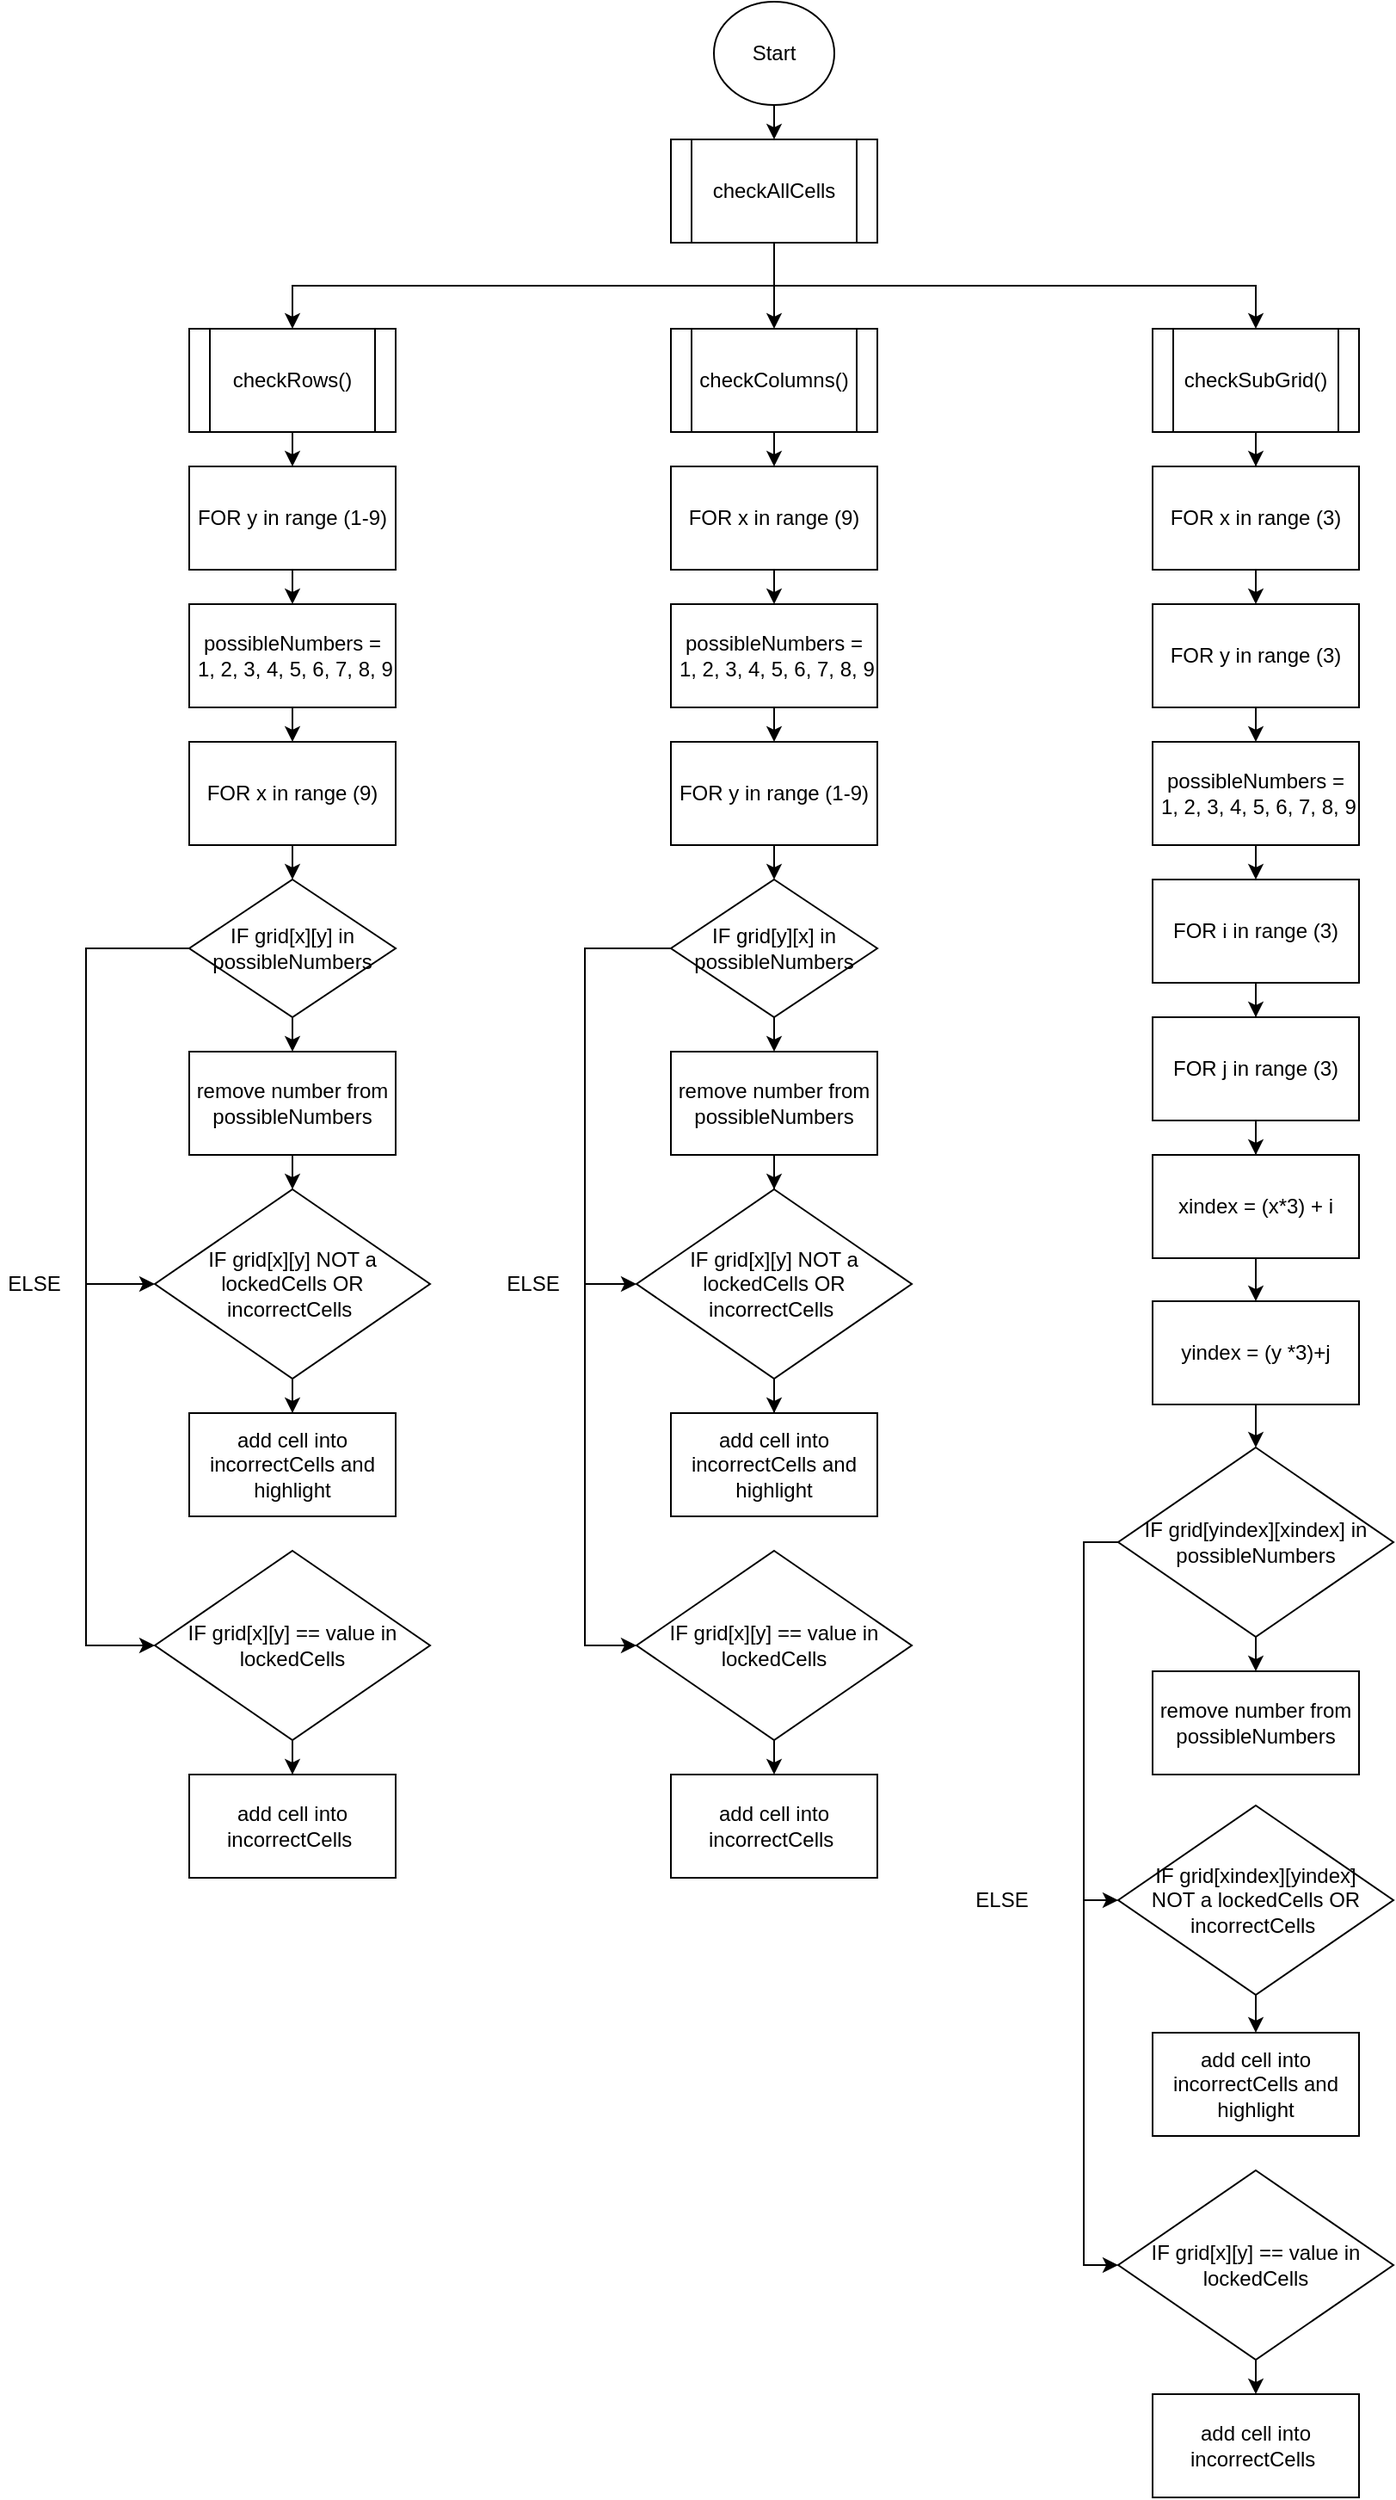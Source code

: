 <mxfile version="13.8.0" type="device"><diagram id="C5RBs43oDa-KdzZeNtuy" name="Page-1"><mxGraphModel dx="2765" dy="1133" grid="1" gridSize="10" guides="1" tooltips="1" connect="1" arrows="1" fold="1" page="0" pageScale="1" pageWidth="1654" pageHeight="2336" math="0" shadow="0"><root><mxCell id="WIyWlLk6GJQsqaUBKTNV-0"/><mxCell id="WIyWlLk6GJQsqaUBKTNV-1" parent="WIyWlLk6GJQsqaUBKTNV-0"/><mxCell id="L1DjolwMf6wped7HfnjU-6" style="edgeStyle=orthogonalEdgeStyle;rounded=0;orthogonalLoop=1;jettySize=auto;html=1;exitX=0.5;exitY=1;exitDx=0;exitDy=0;entryX=0.5;entryY=0;entryDx=0;entryDy=0;" parent="WIyWlLk6GJQsqaUBKTNV-1" source="QOZzNv1aSNwGd8yuY-03-0" target="QOZzNv1aSNwGd8yuY-03-3" edge="1"><mxGeometry relative="1" as="geometry"/></mxCell><mxCell id="QOZzNv1aSNwGd8yuY-03-0" value="Start" style="ellipse;whiteSpace=wrap;html=1;" parent="WIyWlLk6GJQsqaUBKTNV-1" vertex="1"><mxGeometry x="385" y="10" width="70" height="60" as="geometry"/></mxCell><mxCell id="Z46evuvjRvlKY-t91RHb-5" style="edgeStyle=orthogonalEdgeStyle;rounded=0;orthogonalLoop=1;jettySize=auto;html=1;exitX=0.5;exitY=1;exitDx=0;exitDy=0;entryX=0.5;entryY=0;entryDx=0;entryDy=0;" parent="WIyWlLk6GJQsqaUBKTNV-1" source="QOZzNv1aSNwGd8yuY-03-1" target="Z46evuvjRvlKY-t91RHb-0" edge="1"><mxGeometry relative="1" as="geometry"/></mxCell><mxCell id="QOZzNv1aSNwGd8yuY-03-1" value="checkRows()" style="shape=process;whiteSpace=wrap;html=1;backgroundOutline=1;" parent="WIyWlLk6GJQsqaUBKTNV-1" vertex="1"><mxGeometry x="80" y="200" width="120" height="60" as="geometry"/></mxCell><mxCell id="Z46evuvjRvlKY-t91RHb-44" style="edgeStyle=orthogonalEdgeStyle;rounded=0;orthogonalLoop=1;jettySize=auto;html=1;exitX=0.5;exitY=1;exitDx=0;exitDy=0;" parent="WIyWlLk6GJQsqaUBKTNV-1" source="QOZzNv1aSNwGd8yuY-03-2" target="Z46evuvjRvlKY-t91RHb-42" edge="1"><mxGeometry relative="1" as="geometry"/></mxCell><mxCell id="QOZzNv1aSNwGd8yuY-03-2" value="checkSubGrid()" style="shape=process;whiteSpace=wrap;html=1;backgroundOutline=1;" parent="WIyWlLk6GJQsqaUBKTNV-1" vertex="1"><mxGeometry x="640" y="200" width="120" height="60" as="geometry"/></mxCell><mxCell id="L1DjolwMf6wped7HfnjU-8" style="edgeStyle=orthogonalEdgeStyle;rounded=0;orthogonalLoop=1;jettySize=auto;html=1;exitX=0.5;exitY=1;exitDx=0;exitDy=0;entryX=0.5;entryY=0;entryDx=0;entryDy=0;" parent="WIyWlLk6GJQsqaUBKTNV-1" source="QOZzNv1aSNwGd8yuY-03-3" target="L1DjolwMf6wped7HfnjU-7" edge="1"><mxGeometry relative="1" as="geometry"/></mxCell><mxCell id="oMnrH9T3JCmkPY0s3UIq-33" style="edgeStyle=orthogonalEdgeStyle;rounded=0;orthogonalLoop=1;jettySize=auto;html=1;exitX=0.5;exitY=1;exitDx=0;exitDy=0;" edge="1" parent="WIyWlLk6GJQsqaUBKTNV-1" source="QOZzNv1aSNwGd8yuY-03-3" target="QOZzNv1aSNwGd8yuY-03-1"><mxGeometry relative="1" as="geometry"/></mxCell><mxCell id="oMnrH9T3JCmkPY0s3UIq-34" style="edgeStyle=orthogonalEdgeStyle;rounded=0;orthogonalLoop=1;jettySize=auto;html=1;exitX=0.5;exitY=1;exitDx=0;exitDy=0;entryX=0.5;entryY=0;entryDx=0;entryDy=0;" edge="1" parent="WIyWlLk6GJQsqaUBKTNV-1" source="QOZzNv1aSNwGd8yuY-03-3" target="QOZzNv1aSNwGd8yuY-03-2"><mxGeometry relative="1" as="geometry"/></mxCell><mxCell id="QOZzNv1aSNwGd8yuY-03-3" value="checkAllCells" style="shape=process;whiteSpace=wrap;html=1;backgroundOutline=1;" parent="WIyWlLk6GJQsqaUBKTNV-1" vertex="1"><mxGeometry x="360" y="90" width="120" height="60" as="geometry"/></mxCell><mxCell id="Z46evuvjRvlKY-t91RHb-41" style="edgeStyle=orthogonalEdgeStyle;rounded=0;orthogonalLoop=1;jettySize=auto;html=1;exitX=0.5;exitY=1;exitDx=0;exitDy=0;entryX=0.5;entryY=0;entryDx=0;entryDy=0;" parent="WIyWlLk6GJQsqaUBKTNV-1" source="L1DjolwMf6wped7HfnjU-7" target="Z46evuvjRvlKY-t91RHb-24" edge="1"><mxGeometry relative="1" as="geometry"/></mxCell><mxCell id="L1DjolwMf6wped7HfnjU-7" value="checkColumns()" style="shape=process;whiteSpace=wrap;html=1;backgroundOutline=1;" parent="WIyWlLk6GJQsqaUBKTNV-1" vertex="1"><mxGeometry x="360" y="200" width="120" height="60" as="geometry"/></mxCell><mxCell id="Z46evuvjRvlKY-t91RHb-6" style="edgeStyle=orthogonalEdgeStyle;rounded=0;orthogonalLoop=1;jettySize=auto;html=1;exitX=0.5;exitY=1;exitDx=0;exitDy=0;entryX=0.5;entryY=0;entryDx=0;entryDy=0;" parent="WIyWlLk6GJQsqaUBKTNV-1" source="Z46evuvjRvlKY-t91RHb-0" target="Z46evuvjRvlKY-t91RHb-1" edge="1"><mxGeometry relative="1" as="geometry"/></mxCell><mxCell id="Z46evuvjRvlKY-t91RHb-0" value="FOR y in range (1-9)" style="rounded=0;whiteSpace=wrap;html=1;" parent="WIyWlLk6GJQsqaUBKTNV-1" vertex="1"><mxGeometry x="80" y="280" width="120" height="60" as="geometry"/></mxCell><mxCell id="Z46evuvjRvlKY-t91RHb-7" style="edgeStyle=orthogonalEdgeStyle;rounded=0;orthogonalLoop=1;jettySize=auto;html=1;exitX=0.5;exitY=1;exitDx=0;exitDy=0;entryX=0.5;entryY=0;entryDx=0;entryDy=0;" parent="WIyWlLk6GJQsqaUBKTNV-1" source="Z46evuvjRvlKY-t91RHb-1" target="Z46evuvjRvlKY-t91RHb-2" edge="1"><mxGeometry relative="1" as="geometry"/></mxCell><mxCell id="Z46evuvjRvlKY-t91RHb-1" value="possibleNumbers =&lt;br&gt;&amp;nbsp;1, 2, 3, 4, 5, 6, 7, 8, 9" style="rounded=0;whiteSpace=wrap;html=1;" parent="WIyWlLk6GJQsqaUBKTNV-1" vertex="1"><mxGeometry x="80" y="360" width="120" height="60" as="geometry"/></mxCell><mxCell id="Z46evuvjRvlKY-t91RHb-8" style="edgeStyle=orthogonalEdgeStyle;rounded=0;orthogonalLoop=1;jettySize=auto;html=1;exitX=0.5;exitY=1;exitDx=0;exitDy=0;entryX=0.5;entryY=0;entryDx=0;entryDy=0;" parent="WIyWlLk6GJQsqaUBKTNV-1" source="Z46evuvjRvlKY-t91RHb-2" target="Z46evuvjRvlKY-t91RHb-3" edge="1"><mxGeometry relative="1" as="geometry"/></mxCell><mxCell id="Z46evuvjRvlKY-t91RHb-2" value="FOR x in range (9)" style="rounded=0;whiteSpace=wrap;html=1;" parent="WIyWlLk6GJQsqaUBKTNV-1" vertex="1"><mxGeometry x="80" y="440" width="120" height="60" as="geometry"/></mxCell><mxCell id="Z46evuvjRvlKY-t91RHb-9" style="edgeStyle=orthogonalEdgeStyle;rounded=0;orthogonalLoop=1;jettySize=auto;html=1;exitX=0.5;exitY=1;exitDx=0;exitDy=0;entryX=0.5;entryY=0;entryDx=0;entryDy=0;" parent="WIyWlLk6GJQsqaUBKTNV-1" source="Z46evuvjRvlKY-t91RHb-3" target="Z46evuvjRvlKY-t91RHb-4" edge="1"><mxGeometry relative="1" as="geometry"/></mxCell><mxCell id="oMnrH9T3JCmkPY0s3UIq-30" style="edgeStyle=orthogonalEdgeStyle;rounded=0;orthogonalLoop=1;jettySize=auto;html=1;exitX=0;exitY=0.5;exitDx=0;exitDy=0;entryX=0;entryY=0.5;entryDx=0;entryDy=0;" edge="1" parent="WIyWlLk6GJQsqaUBKTNV-1" source="Z46evuvjRvlKY-t91RHb-3" target="Z46evuvjRvlKY-t91RHb-19"><mxGeometry relative="1" as="geometry"><Array as="points"><mxPoint x="20" y="560"/><mxPoint x="20" y="965"/></Array></mxGeometry></mxCell><mxCell id="oMnrH9T3JCmkPY0s3UIq-32" style="edgeStyle=orthogonalEdgeStyle;rounded=0;orthogonalLoop=1;jettySize=auto;html=1;exitX=0;exitY=0.5;exitDx=0;exitDy=0;entryX=0;entryY=0.5;entryDx=0;entryDy=0;" edge="1" parent="WIyWlLk6GJQsqaUBKTNV-1" source="Z46evuvjRvlKY-t91RHb-3" target="Z46evuvjRvlKY-t91RHb-13"><mxGeometry relative="1" as="geometry"><Array as="points"><mxPoint x="20" y="560"/><mxPoint x="20" y="755"/></Array></mxGeometry></mxCell><mxCell id="Z46evuvjRvlKY-t91RHb-3" value="IF grid[x][y] in possibleNumbers" style="rhombus;whiteSpace=wrap;html=1;" parent="WIyWlLk6GJQsqaUBKTNV-1" vertex="1"><mxGeometry x="80" y="520" width="120" height="80" as="geometry"/></mxCell><mxCell id="oMnrH9T3JCmkPY0s3UIq-25" style="edgeStyle=orthogonalEdgeStyle;rounded=0;orthogonalLoop=1;jettySize=auto;html=1;exitX=0.5;exitY=1;exitDx=0;exitDy=0;entryX=0.5;entryY=0;entryDx=0;entryDy=0;" edge="1" parent="WIyWlLk6GJQsqaUBKTNV-1" source="Z46evuvjRvlKY-t91RHb-4" target="Z46evuvjRvlKY-t91RHb-13"><mxGeometry relative="1" as="geometry"/></mxCell><mxCell id="Z46evuvjRvlKY-t91RHb-4" value="remove number from possibleNumbers" style="rounded=0;whiteSpace=wrap;html=1;" parent="WIyWlLk6GJQsqaUBKTNV-1" vertex="1"><mxGeometry x="80" y="620" width="120" height="60" as="geometry"/></mxCell><mxCell id="Z46evuvjRvlKY-t91RHb-12" value="ELSE" style="text;html=1;strokeColor=none;fillColor=none;align=center;verticalAlign=middle;whiteSpace=wrap;rounded=0;" parent="WIyWlLk6GJQsqaUBKTNV-1" vertex="1"><mxGeometry x="-30" y="745" width="40" height="20" as="geometry"/></mxCell><mxCell id="oMnrH9T3JCmkPY0s3UIq-27" style="edgeStyle=orthogonalEdgeStyle;rounded=0;orthogonalLoop=1;jettySize=auto;html=1;exitX=0.5;exitY=1;exitDx=0;exitDy=0;" edge="1" parent="WIyWlLk6GJQsqaUBKTNV-1" source="Z46evuvjRvlKY-t91RHb-13" target="Z46evuvjRvlKY-t91RHb-17"><mxGeometry relative="1" as="geometry"/></mxCell><mxCell id="Z46evuvjRvlKY-t91RHb-13" value="IF grid[x][y] NOT a lockedCells OR incorrectCells&amp;nbsp;" style="rhombus;whiteSpace=wrap;html=1;" parent="WIyWlLk6GJQsqaUBKTNV-1" vertex="1"><mxGeometry x="60" y="700" width="160" height="110" as="geometry"/></mxCell><mxCell id="Z46evuvjRvlKY-t91RHb-17" value="add cell into incorrectCells and highlight" style="rounded=0;whiteSpace=wrap;html=1;" parent="WIyWlLk6GJQsqaUBKTNV-1" vertex="1"><mxGeometry x="80" y="830" width="120" height="60" as="geometry"/></mxCell><mxCell id="oMnrH9T3JCmkPY0s3UIq-29" style="edgeStyle=orthogonalEdgeStyle;rounded=0;orthogonalLoop=1;jettySize=auto;html=1;exitX=0.5;exitY=1;exitDx=0;exitDy=0;" edge="1" parent="WIyWlLk6GJQsqaUBKTNV-1" source="Z46evuvjRvlKY-t91RHb-19" target="Z46evuvjRvlKY-t91RHb-21"><mxGeometry relative="1" as="geometry"/></mxCell><mxCell id="Z46evuvjRvlKY-t91RHb-19" value="IF grid[x][y] == value in lockedCells" style="rhombus;whiteSpace=wrap;html=1;" parent="WIyWlLk6GJQsqaUBKTNV-1" vertex="1"><mxGeometry x="60" y="910" width="160" height="110" as="geometry"/></mxCell><mxCell id="Z46evuvjRvlKY-t91RHb-21" value="add cell into incorrectCells&amp;nbsp;" style="rounded=0;whiteSpace=wrap;html=1;" parent="WIyWlLk6GJQsqaUBKTNV-1" vertex="1"><mxGeometry x="80" y="1040" width="120" height="60" as="geometry"/></mxCell><mxCell id="Z46evuvjRvlKY-t91RHb-23" style="edgeStyle=orthogonalEdgeStyle;rounded=0;orthogonalLoop=1;jettySize=auto;html=1;exitX=0.5;exitY=1;exitDx=0;exitDy=0;entryX=0.5;entryY=0;entryDx=0;entryDy=0;" parent="WIyWlLk6GJQsqaUBKTNV-1" source="Z46evuvjRvlKY-t91RHb-24" target="Z46evuvjRvlKY-t91RHb-26" edge="1"><mxGeometry relative="1" as="geometry"/></mxCell><mxCell id="Z46evuvjRvlKY-t91RHb-24" value="FOR x in range (9)" style="rounded=0;whiteSpace=wrap;html=1;" parent="WIyWlLk6GJQsqaUBKTNV-1" vertex="1"><mxGeometry x="360" y="280" width="120" height="60" as="geometry"/></mxCell><mxCell id="Z46evuvjRvlKY-t91RHb-25" style="edgeStyle=orthogonalEdgeStyle;rounded=0;orthogonalLoop=1;jettySize=auto;html=1;exitX=0.5;exitY=1;exitDx=0;exitDy=0;entryX=0.5;entryY=0;entryDx=0;entryDy=0;" parent="WIyWlLk6GJQsqaUBKTNV-1" source="Z46evuvjRvlKY-t91RHb-26" target="Z46evuvjRvlKY-t91RHb-28" edge="1"><mxGeometry relative="1" as="geometry"/></mxCell><mxCell id="Z46evuvjRvlKY-t91RHb-26" value="possibleNumbers =&lt;br&gt;&amp;nbsp;1, 2, 3, 4, 5, 6, 7, 8, 9" style="rounded=0;whiteSpace=wrap;html=1;" parent="WIyWlLk6GJQsqaUBKTNV-1" vertex="1"><mxGeometry x="360" y="360" width="120" height="60" as="geometry"/></mxCell><mxCell id="Z46evuvjRvlKY-t91RHb-27" style="edgeStyle=orthogonalEdgeStyle;rounded=0;orthogonalLoop=1;jettySize=auto;html=1;exitX=0.5;exitY=1;exitDx=0;exitDy=0;entryX=0.5;entryY=0;entryDx=0;entryDy=0;" parent="WIyWlLk6GJQsqaUBKTNV-1" source="Z46evuvjRvlKY-t91RHb-28" target="Z46evuvjRvlKY-t91RHb-32" edge="1"><mxGeometry relative="1" as="geometry"/></mxCell><mxCell id="Z46evuvjRvlKY-t91RHb-28" value="FOR y in range (1-9)" style="rounded=0;whiteSpace=wrap;html=1;" parent="WIyWlLk6GJQsqaUBKTNV-1" vertex="1"><mxGeometry x="360" y="440" width="120" height="60" as="geometry"/></mxCell><mxCell id="Z46evuvjRvlKY-t91RHb-29" style="edgeStyle=orthogonalEdgeStyle;rounded=0;orthogonalLoop=1;jettySize=auto;html=1;exitX=0.5;exitY=1;exitDx=0;exitDy=0;entryX=0.5;entryY=0;entryDx=0;entryDy=0;" parent="WIyWlLk6GJQsqaUBKTNV-1" source="Z46evuvjRvlKY-t91RHb-32" target="Z46evuvjRvlKY-t91RHb-33" edge="1"><mxGeometry relative="1" as="geometry"/></mxCell><mxCell id="Z46evuvjRvlKY-t91RHb-30" style="edgeStyle=orthogonalEdgeStyle;rounded=0;orthogonalLoop=1;jettySize=auto;html=1;exitX=0;exitY=0.5;exitDx=0;exitDy=0;entryX=0;entryY=0.5;entryDx=0;entryDy=0;" parent="WIyWlLk6GJQsqaUBKTNV-1" source="Z46evuvjRvlKY-t91RHb-32" target="Z46evuvjRvlKY-t91RHb-36" edge="1"><mxGeometry relative="1" as="geometry"><Array as="points"><mxPoint x="310" y="560"/><mxPoint x="310" y="755"/></Array></mxGeometry></mxCell><mxCell id="Z46evuvjRvlKY-t91RHb-31" style="edgeStyle=orthogonalEdgeStyle;rounded=0;orthogonalLoop=1;jettySize=auto;html=1;exitX=0;exitY=0.5;exitDx=0;exitDy=0;entryX=0;entryY=0.5;entryDx=0;entryDy=0;" parent="WIyWlLk6GJQsqaUBKTNV-1" source="Z46evuvjRvlKY-t91RHb-32" target="Z46evuvjRvlKY-t91RHb-39" edge="1"><mxGeometry relative="1" as="geometry"><Array as="points"><mxPoint x="310" y="560"/><mxPoint x="310" y="965"/></Array></mxGeometry></mxCell><mxCell id="Z46evuvjRvlKY-t91RHb-32" value="IF grid[y][x] in possibleNumbers" style="rhombus;whiteSpace=wrap;html=1;" parent="WIyWlLk6GJQsqaUBKTNV-1" vertex="1"><mxGeometry x="360" y="520" width="120" height="80" as="geometry"/></mxCell><mxCell id="oMnrH9T3JCmkPY0s3UIq-35" style="edgeStyle=orthogonalEdgeStyle;rounded=0;orthogonalLoop=1;jettySize=auto;html=1;exitX=0.5;exitY=1;exitDx=0;exitDy=0;" edge="1" parent="WIyWlLk6GJQsqaUBKTNV-1" source="Z46evuvjRvlKY-t91RHb-33" target="Z46evuvjRvlKY-t91RHb-36"><mxGeometry relative="1" as="geometry"/></mxCell><mxCell id="Z46evuvjRvlKY-t91RHb-33" value="remove number from possibleNumbers" style="rounded=0;whiteSpace=wrap;html=1;" parent="WIyWlLk6GJQsqaUBKTNV-1" vertex="1"><mxGeometry x="360" y="620" width="120" height="60" as="geometry"/></mxCell><mxCell id="Z46evuvjRvlKY-t91RHb-34" value="ELSE" style="text;html=1;strokeColor=none;fillColor=none;align=center;verticalAlign=middle;whiteSpace=wrap;rounded=0;" parent="WIyWlLk6GJQsqaUBKTNV-1" vertex="1"><mxGeometry x="260" y="745" width="40" height="20" as="geometry"/></mxCell><mxCell id="Z46evuvjRvlKY-t91RHb-35" style="edgeStyle=orthogonalEdgeStyle;rounded=0;orthogonalLoop=1;jettySize=auto;html=1;exitX=0.5;exitY=1;exitDx=0;exitDy=0;" parent="WIyWlLk6GJQsqaUBKTNV-1" source="Z46evuvjRvlKY-t91RHb-36" target="Z46evuvjRvlKY-t91RHb-37" edge="1"><mxGeometry relative="1" as="geometry"/></mxCell><mxCell id="Z46evuvjRvlKY-t91RHb-36" value="IF grid[x][y] NOT a lockedCells OR incorrectCells&amp;nbsp;" style="rhombus;whiteSpace=wrap;html=1;" parent="WIyWlLk6GJQsqaUBKTNV-1" vertex="1"><mxGeometry x="340" y="700" width="160" height="110" as="geometry"/></mxCell><mxCell id="Z46evuvjRvlKY-t91RHb-37" value="add cell into incorrectCells and highlight" style="rounded=0;whiteSpace=wrap;html=1;" parent="WIyWlLk6GJQsqaUBKTNV-1" vertex="1"><mxGeometry x="360" y="830" width="120" height="60" as="geometry"/></mxCell><mxCell id="Z46evuvjRvlKY-t91RHb-38" style="edgeStyle=orthogonalEdgeStyle;rounded=0;orthogonalLoop=1;jettySize=auto;html=1;exitX=0.5;exitY=1;exitDx=0;exitDy=0;entryX=0.5;entryY=0;entryDx=0;entryDy=0;" parent="WIyWlLk6GJQsqaUBKTNV-1" source="Z46evuvjRvlKY-t91RHb-39" target="Z46evuvjRvlKY-t91RHb-40" edge="1"><mxGeometry relative="1" as="geometry"/></mxCell><mxCell id="Z46evuvjRvlKY-t91RHb-39" value="IF grid[x][y] == value in lockedCells" style="rhombus;whiteSpace=wrap;html=1;" parent="WIyWlLk6GJQsqaUBKTNV-1" vertex="1"><mxGeometry x="340" y="910" width="160" height="110" as="geometry"/></mxCell><mxCell id="Z46evuvjRvlKY-t91RHb-40" value="add cell into incorrectCells&amp;nbsp;" style="rounded=0;whiteSpace=wrap;html=1;" parent="WIyWlLk6GJQsqaUBKTNV-1" vertex="1"><mxGeometry x="360" y="1040" width="120" height="60" as="geometry"/></mxCell><mxCell id="Z46evuvjRvlKY-t91RHb-45" style="edgeStyle=orthogonalEdgeStyle;rounded=0;orthogonalLoop=1;jettySize=auto;html=1;exitX=0.5;exitY=1;exitDx=0;exitDy=0;entryX=0.5;entryY=0;entryDx=0;entryDy=0;" parent="WIyWlLk6GJQsqaUBKTNV-1" source="Z46evuvjRvlKY-t91RHb-42" target="Z46evuvjRvlKY-t91RHb-43" edge="1"><mxGeometry relative="1" as="geometry"/></mxCell><mxCell id="Z46evuvjRvlKY-t91RHb-42" value="FOR x in range (3)" style="rounded=0;whiteSpace=wrap;html=1;" parent="WIyWlLk6GJQsqaUBKTNV-1" vertex="1"><mxGeometry x="640" y="280" width="120" height="60" as="geometry"/></mxCell><mxCell id="Z46evuvjRvlKY-t91RHb-47" style="edgeStyle=orthogonalEdgeStyle;rounded=0;orthogonalLoop=1;jettySize=auto;html=1;exitX=0.5;exitY=1;exitDx=0;exitDy=0;entryX=0.5;entryY=0;entryDx=0;entryDy=0;" parent="WIyWlLk6GJQsqaUBKTNV-1" source="Z46evuvjRvlKY-t91RHb-43" target="Z46evuvjRvlKY-t91RHb-46" edge="1"><mxGeometry relative="1" as="geometry"/></mxCell><mxCell id="Z46evuvjRvlKY-t91RHb-43" value="FOR y in range (3)" style="rounded=0;whiteSpace=wrap;html=1;" parent="WIyWlLk6GJQsqaUBKTNV-1" vertex="1"><mxGeometry x="640" y="360" width="120" height="60" as="geometry"/></mxCell><mxCell id="Z46evuvjRvlKY-t91RHb-50" style="edgeStyle=orthogonalEdgeStyle;rounded=0;orthogonalLoop=1;jettySize=auto;html=1;exitX=0.5;exitY=1;exitDx=0;exitDy=0;entryX=0.5;entryY=0;entryDx=0;entryDy=0;" parent="WIyWlLk6GJQsqaUBKTNV-1" source="Z46evuvjRvlKY-t91RHb-46" target="Z46evuvjRvlKY-t91RHb-48" edge="1"><mxGeometry relative="1" as="geometry"/></mxCell><mxCell id="Z46evuvjRvlKY-t91RHb-46" value="possibleNumbers =&lt;br&gt;&amp;nbsp;1, 2, 3, 4, 5, 6, 7, 8, 9" style="rounded=0;whiteSpace=wrap;html=1;" parent="WIyWlLk6GJQsqaUBKTNV-1" vertex="1"><mxGeometry x="640" y="440" width="120" height="60" as="geometry"/></mxCell><mxCell id="oMnrH9T3JCmkPY0s3UIq-2" style="edgeStyle=orthogonalEdgeStyle;rounded=0;orthogonalLoop=1;jettySize=auto;html=1;exitX=0.5;exitY=1;exitDx=0;exitDy=0;" edge="1" parent="WIyWlLk6GJQsqaUBKTNV-1" source="Z46evuvjRvlKY-t91RHb-48" target="oMnrH9T3JCmkPY0s3UIq-0"><mxGeometry relative="1" as="geometry"/></mxCell><mxCell id="Z46evuvjRvlKY-t91RHb-48" value="FOR i in range (3)" style="rounded=0;whiteSpace=wrap;html=1;" parent="WIyWlLk6GJQsqaUBKTNV-1" vertex="1"><mxGeometry x="640" y="520" width="120" height="60" as="geometry"/></mxCell><mxCell id="oMnrH9T3JCmkPY0s3UIq-4" style="edgeStyle=orthogonalEdgeStyle;rounded=0;orthogonalLoop=1;jettySize=auto;html=1;exitX=0.5;exitY=1;exitDx=0;exitDy=0;entryX=0.5;entryY=0;entryDx=0;entryDy=0;" edge="1" parent="WIyWlLk6GJQsqaUBKTNV-1" source="Z46evuvjRvlKY-t91RHb-49" target="Z46evuvjRvlKY-t91RHb-52"><mxGeometry relative="1" as="geometry"/></mxCell><mxCell id="Z46evuvjRvlKY-t91RHb-49" value="xindex = (x*3) + i" style="rounded=0;whiteSpace=wrap;html=1;" parent="WIyWlLk6GJQsqaUBKTNV-1" vertex="1"><mxGeometry x="640" y="680" width="120" height="60" as="geometry"/></mxCell><mxCell id="oMnrH9T3JCmkPY0s3UIq-9" style="edgeStyle=orthogonalEdgeStyle;rounded=0;orthogonalLoop=1;jettySize=auto;html=1;exitX=0.5;exitY=1;exitDx=0;exitDy=0;entryX=0.5;entryY=0;entryDx=0;entryDy=0;" edge="1" parent="WIyWlLk6GJQsqaUBKTNV-1" source="Z46evuvjRvlKY-t91RHb-52" target="oMnrH9T3JCmkPY0s3UIq-7"><mxGeometry relative="1" as="geometry"/></mxCell><mxCell id="Z46evuvjRvlKY-t91RHb-52" value="yindex = (y *3)+j" style="rounded=0;whiteSpace=wrap;html=1;" parent="WIyWlLk6GJQsqaUBKTNV-1" vertex="1"><mxGeometry x="640" y="765" width="120" height="60" as="geometry"/></mxCell><mxCell id="oMnrH9T3JCmkPY0s3UIq-3" style="edgeStyle=orthogonalEdgeStyle;rounded=0;orthogonalLoop=1;jettySize=auto;html=1;exitX=0.5;exitY=1;exitDx=0;exitDy=0;" edge="1" parent="WIyWlLk6GJQsqaUBKTNV-1" source="oMnrH9T3JCmkPY0s3UIq-0" target="Z46evuvjRvlKY-t91RHb-49"><mxGeometry relative="1" as="geometry"/></mxCell><mxCell id="oMnrH9T3JCmkPY0s3UIq-0" value="FOR j in range (3)" style="rounded=0;whiteSpace=wrap;html=1;" vertex="1" parent="WIyWlLk6GJQsqaUBKTNV-1"><mxGeometry x="640" y="600" width="120" height="60" as="geometry"/></mxCell><mxCell id="oMnrH9T3JCmkPY0s3UIq-10" style="edgeStyle=orthogonalEdgeStyle;rounded=0;orthogonalLoop=1;jettySize=auto;html=1;exitX=0.5;exitY=1;exitDx=0;exitDy=0;entryX=0.5;entryY=0;entryDx=0;entryDy=0;" edge="1" parent="WIyWlLk6GJQsqaUBKTNV-1" source="oMnrH9T3JCmkPY0s3UIq-7" target="oMnrH9T3JCmkPY0s3UIq-8"><mxGeometry relative="1" as="geometry"/></mxCell><mxCell id="oMnrH9T3JCmkPY0s3UIq-14" style="edgeStyle=orthogonalEdgeStyle;rounded=0;orthogonalLoop=1;jettySize=auto;html=1;exitX=0;exitY=0.5;exitDx=0;exitDy=0;entryX=0;entryY=0.5;entryDx=0;entryDy=0;" edge="1" parent="WIyWlLk6GJQsqaUBKTNV-1" source="oMnrH9T3JCmkPY0s3UIq-7" target="oMnrH9T3JCmkPY0s3UIq-13"><mxGeometry relative="1" as="geometry"/></mxCell><mxCell id="oMnrH9T3JCmkPY0s3UIq-20" style="edgeStyle=orthogonalEdgeStyle;rounded=0;orthogonalLoop=1;jettySize=auto;html=1;exitX=0;exitY=0.5;exitDx=0;exitDy=0;entryX=0;entryY=0.5;entryDx=0;entryDy=0;" edge="1" parent="WIyWlLk6GJQsqaUBKTNV-1" source="oMnrH9T3JCmkPY0s3UIq-7" target="oMnrH9T3JCmkPY0s3UIq-19"><mxGeometry relative="1" as="geometry"/></mxCell><mxCell id="oMnrH9T3JCmkPY0s3UIq-7" value="IF grid[yindex][xindex] in possibleNumbers" style="rhombus;whiteSpace=wrap;html=1;" vertex="1" parent="WIyWlLk6GJQsqaUBKTNV-1"><mxGeometry x="620" y="850" width="160" height="110" as="geometry"/></mxCell><mxCell id="oMnrH9T3JCmkPY0s3UIq-8" value="remove number from possibleNumbers" style="rounded=0;whiteSpace=wrap;html=1;" vertex="1" parent="WIyWlLk6GJQsqaUBKTNV-1"><mxGeometry x="640" y="980" width="120" height="60" as="geometry"/></mxCell><mxCell id="oMnrH9T3JCmkPY0s3UIq-18" style="edgeStyle=orthogonalEdgeStyle;rounded=0;orthogonalLoop=1;jettySize=auto;html=1;exitX=0.5;exitY=1;exitDx=0;exitDy=0;entryX=0.5;entryY=0;entryDx=0;entryDy=0;" edge="1" parent="WIyWlLk6GJQsqaUBKTNV-1" source="oMnrH9T3JCmkPY0s3UIq-13" target="oMnrH9T3JCmkPY0s3UIq-17"><mxGeometry relative="1" as="geometry"/></mxCell><mxCell id="oMnrH9T3JCmkPY0s3UIq-13" value="IF grid[xindex][yindex] &lt;br&gt;NOT a lockedCells OR incorrectCells&amp;nbsp;" style="rhombus;whiteSpace=wrap;html=1;" vertex="1" parent="WIyWlLk6GJQsqaUBKTNV-1"><mxGeometry x="620" y="1058" width="160" height="110" as="geometry"/></mxCell><mxCell id="oMnrH9T3JCmkPY0s3UIq-15" value="ELSE" style="text;html=1;strokeColor=none;fillColor=none;align=center;verticalAlign=middle;whiteSpace=wrap;rounded=0;" vertex="1" parent="WIyWlLk6GJQsqaUBKTNV-1"><mxGeometry x="530" y="1103" width="45" height="20" as="geometry"/></mxCell><mxCell id="oMnrH9T3JCmkPY0s3UIq-17" value="add cell into incorrectCells and highlight" style="rounded=0;whiteSpace=wrap;html=1;" vertex="1" parent="WIyWlLk6GJQsqaUBKTNV-1"><mxGeometry x="640" y="1190" width="120" height="60" as="geometry"/></mxCell><mxCell id="oMnrH9T3JCmkPY0s3UIq-22" style="edgeStyle=orthogonalEdgeStyle;rounded=0;orthogonalLoop=1;jettySize=auto;html=1;exitX=0.5;exitY=1;exitDx=0;exitDy=0;entryX=0.5;entryY=0;entryDx=0;entryDy=0;" edge="1" parent="WIyWlLk6GJQsqaUBKTNV-1" source="oMnrH9T3JCmkPY0s3UIq-19" target="oMnrH9T3JCmkPY0s3UIq-21"><mxGeometry relative="1" as="geometry"/></mxCell><mxCell id="oMnrH9T3JCmkPY0s3UIq-19" value="IF grid[x][y] == value in lockedCells" style="rhombus;whiteSpace=wrap;html=1;" vertex="1" parent="WIyWlLk6GJQsqaUBKTNV-1"><mxGeometry x="620" y="1270" width="160" height="110" as="geometry"/></mxCell><mxCell id="oMnrH9T3JCmkPY0s3UIq-21" value="add cell into incorrectCells&amp;nbsp;" style="rounded=0;whiteSpace=wrap;html=1;" vertex="1" parent="WIyWlLk6GJQsqaUBKTNV-1"><mxGeometry x="640" y="1400" width="120" height="60" as="geometry"/></mxCell></root></mxGraphModel></diagram></mxfile>